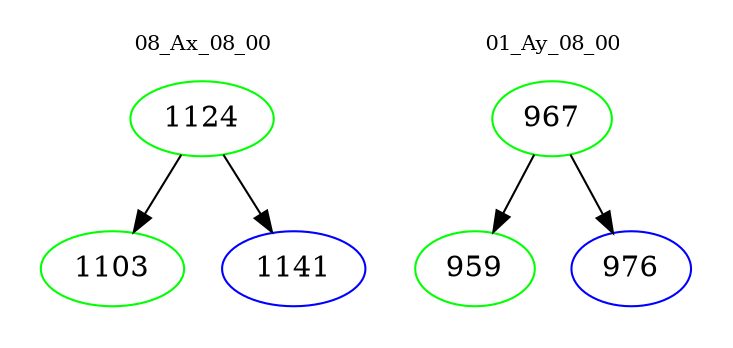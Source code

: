 digraph{
subgraph cluster_0 {
color = white
label = "08_Ax_08_00";
fontsize=10;
T0_1124 [label="1124", color="green"]
T0_1124 -> T0_1103 [color="black"]
T0_1103 [label="1103", color="green"]
T0_1124 -> T0_1141 [color="black"]
T0_1141 [label="1141", color="blue"]
}
subgraph cluster_1 {
color = white
label = "01_Ay_08_00";
fontsize=10;
T1_967 [label="967", color="green"]
T1_967 -> T1_959 [color="black"]
T1_959 [label="959", color="green"]
T1_967 -> T1_976 [color="black"]
T1_976 [label="976", color="blue"]
}
}
